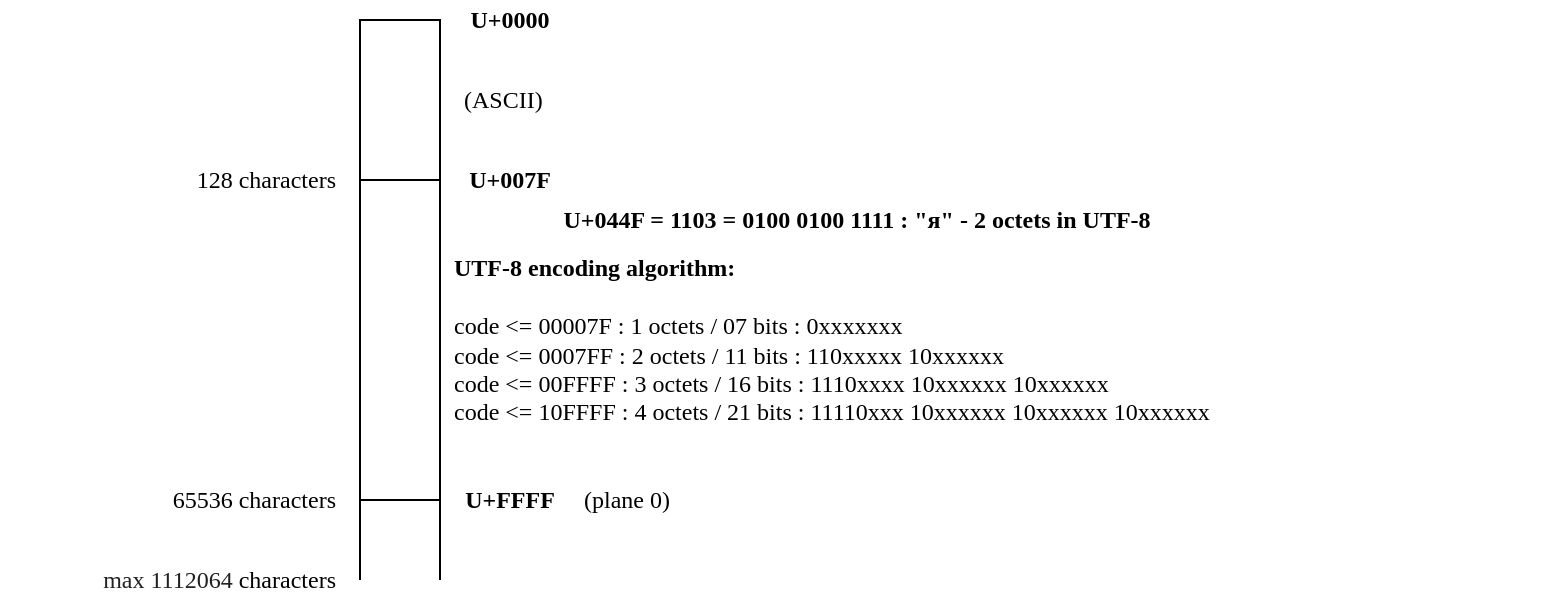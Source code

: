 <mxfile version="24.0.5" type="device">
  <diagram name="Страница — 1" id="lHIpNA71YD9EEB81Ue6B">
    <mxGraphModel dx="819" dy="446" grid="0" gridSize="10" guides="1" tooltips="1" connect="1" arrows="1" fold="1" page="1" pageScale="1" pageWidth="827" pageHeight="1169" math="0" shadow="0">
      <root>
        <mxCell id="0" />
        <mxCell id="1" parent="0" />
        <mxCell id="JVhbZe6pg1iud8cQLpee-1" value="" style="rounded=0;whiteSpace=wrap;html=1;" vertex="1" parent="1">
          <mxGeometry x="200" y="40" width="40" height="80" as="geometry" />
        </mxCell>
        <mxCell id="JVhbZe6pg1iud8cQLpee-2" value="" style="rounded=0;whiteSpace=wrap;html=1;" vertex="1" parent="1">
          <mxGeometry x="200" y="120" width="40" height="160" as="geometry" />
        </mxCell>
        <mxCell id="JVhbZe6pg1iud8cQLpee-3" value="" style="endArrow=none;html=1;rounded=0;entryX=0;entryY=1;entryDx=0;entryDy=0;" edge="1" parent="1" target="JVhbZe6pg1iud8cQLpee-2">
          <mxGeometry width="50" height="50" relative="1" as="geometry">
            <mxPoint x="200" y="320" as="sourcePoint" />
            <mxPoint x="250" y="290" as="targetPoint" />
          </mxGeometry>
        </mxCell>
        <mxCell id="JVhbZe6pg1iud8cQLpee-4" value="" style="endArrow=none;html=1;rounded=0;entryX=0;entryY=1;entryDx=0;entryDy=0;" edge="1" parent="1">
          <mxGeometry width="50" height="50" relative="1" as="geometry">
            <mxPoint x="240" y="320" as="sourcePoint" />
            <mxPoint x="240" y="280" as="targetPoint" />
          </mxGeometry>
        </mxCell>
        <mxCell id="JVhbZe6pg1iud8cQLpee-5" value="&lt;font face=&quot;Verdana&quot;&gt;&lt;b&gt;U+0000&lt;/b&gt;&lt;/font&gt;" style="text;html=1;align=center;verticalAlign=middle;whiteSpace=wrap;rounded=0;" vertex="1" parent="1">
          <mxGeometry x="240" y="30" width="70" height="20" as="geometry" />
        </mxCell>
        <mxCell id="JVhbZe6pg1iud8cQLpee-6" value="&lt;font face=&quot;Verdana&quot;&gt;&lt;b&gt;U+007F&lt;/b&gt;&lt;/font&gt;" style="text;html=1;align=center;verticalAlign=middle;whiteSpace=wrap;rounded=0;" vertex="1" parent="1">
          <mxGeometry x="240" y="110" width="70" height="20" as="geometry" />
        </mxCell>
        <mxCell id="JVhbZe6pg1iud8cQLpee-7" value="&lt;font face=&quot;Verdana&quot;&gt;&lt;b&gt;U+FFFF&lt;/b&gt;&lt;/font&gt;" style="text;html=1;align=center;verticalAlign=middle;whiteSpace=wrap;rounded=0;" vertex="1" parent="1">
          <mxGeometry x="240" y="270" width="70" height="20" as="geometry" />
        </mxCell>
        <mxCell id="JVhbZe6pg1iud8cQLpee-8" value="&lt;font face=&quot;Verdana&quot;&gt;65536&amp;nbsp;characters&lt;/font&gt;" style="text;html=1;align=right;verticalAlign=middle;whiteSpace=wrap;rounded=0;" vertex="1" parent="1">
          <mxGeometry x="40" y="270" width="150" height="20" as="geometry" />
        </mxCell>
        <mxCell id="JVhbZe6pg1iud8cQLpee-10" value="&lt;font face=&quot;Verdana&quot;&gt;128 characters&lt;/font&gt;" style="text;html=1;align=right;verticalAlign=middle;whiteSpace=wrap;rounded=0;" vertex="1" parent="1">
          <mxGeometry x="80" y="110" width="110" height="20" as="geometry" />
        </mxCell>
        <mxCell id="JVhbZe6pg1iud8cQLpee-11" value="&lt;font face=&quot;Verdana&quot;&gt;&lt;b&gt;U+044F = 1103 = 0100 0100 1111 :&amp;nbsp;&lt;/b&gt;&lt;/font&gt;&lt;b style=&quot;font-family: Verdana;&quot;&gt;&quot;я&quot; - 2 octets in UTF-8&lt;/b&gt;&lt;font face=&quot;Verdana&quot;&gt;&lt;b&gt;&amp;nbsp;&lt;/b&gt;&lt;/font&gt;" style="text;html=1;align=center;verticalAlign=middle;whiteSpace=wrap;rounded=0;" vertex="1" parent="1">
          <mxGeometry x="240" y="130" width="420" height="20" as="geometry" />
        </mxCell>
        <mxCell id="JVhbZe6pg1iud8cQLpee-12" value="&lt;div&gt;&lt;font style=&quot;&quot; face=&quot;Verdana&quot;&gt;&lt;b&gt;&amp;nbsp;UTF-8 encoding algorithm:&lt;/b&gt;&lt;/font&gt;&lt;/div&gt;&lt;div&gt;&lt;font face=&quot;Lucida Console&quot;&gt;&lt;br&gt;&lt;/font&gt;&lt;/div&gt;&lt;font face=&quot;Lucida Console&quot;&gt;&amp;nbsp;code &amp;lt;=&lt;/font&gt;&lt;font face=&quot;Lucida Console&quot;&gt; &lt;/font&gt;&lt;font style=&quot;font-size: 12px;&quot; face=&quot;Lucida Console&quot;&gt;00007F&lt;/font&gt;&lt;font face=&quot;Lucida Console&quot;&gt;&amp;nbsp;: 1 octets / 07 bits : 0xxxxxxx&lt;/font&gt;&lt;div&gt;&lt;font face=&quot;Lucida Console&quot;&gt;&amp;nbsp;code &amp;lt;= 0007FF : 2 octets / 11 bits : 110xxxxx 10xxxxxx&lt;/font&gt;&lt;/div&gt;&lt;div&gt;&lt;font face=&quot;Lucida Console&quot;&gt;&amp;nbsp;code &amp;lt;= 00FFFF : 3 octets / 16 bits : 1110xxxx 10xxxxxx 10xxxxxx&lt;/font&gt;&lt;/div&gt;&lt;div&gt;&lt;font face=&quot;Lucida Console&quot;&gt;&amp;nbsp;code&amp;nbsp;&lt;/font&gt;&lt;font face=&quot;Lucida Console&quot;&gt;&amp;lt;= 10FFFF : 4 octets / 21 bits : 11110xxx&lt;span style=&quot;background-color: initial;&quot;&gt;&amp;nbsp;10xxxxxx&lt;/span&gt;&lt;span style=&quot;background-color: initial;&quot;&gt;&amp;nbsp;10xxxxxx&lt;/span&gt;&lt;span style=&quot;background-color: initial;&quot;&gt;&amp;nbsp;10xxxxxx&lt;/span&gt;&lt;/font&gt;&lt;/div&gt;" style="text;html=1;align=left;verticalAlign=middle;whiteSpace=wrap;rounded=0;" vertex="1" parent="1">
          <mxGeometry x="242" y="150" width="560" height="100" as="geometry" />
        </mxCell>
        <mxCell id="JVhbZe6pg1iud8cQLpee-13" value="&lt;font face=&quot;Verdana&quot;&gt;(ASCII)&lt;/font&gt;" style="text;html=1;align=left;verticalAlign=middle;whiteSpace=wrap;rounded=0;" vertex="1" parent="1">
          <mxGeometry x="250" y="70" width="50" height="20" as="geometry" />
        </mxCell>
        <mxCell id="JVhbZe6pg1iud8cQLpee-15" value="&lt;font face=&quot;Verdana&quot;&gt;(plane 0)&lt;/font&gt;" style="text;html=1;align=left;verticalAlign=middle;whiteSpace=wrap;rounded=0;" vertex="1" parent="1">
          <mxGeometry x="310" y="270" width="110" height="20" as="geometry" />
        </mxCell>
        <mxCell id="JVhbZe6pg1iud8cQLpee-16" value="&lt;font face=&quot;Verdana&quot;&gt;&lt;span style=&quot;color: rgb(32, 33, 34); text-align: start; background-color: rgb(255, 255, 255);&quot;&gt;&lt;font style=&quot;font-size: 12px;&quot;&gt;&amp;nbsp;max 1112064&lt;/font&gt;&lt;/span&gt;&amp;nbsp;characters&lt;/font&gt;" style="text;html=1;align=right;verticalAlign=middle;whiteSpace=wrap;rounded=0;" vertex="1" parent="1">
          <mxGeometry x="20" y="310" width="170" height="20" as="geometry" />
        </mxCell>
      </root>
    </mxGraphModel>
  </diagram>
</mxfile>
